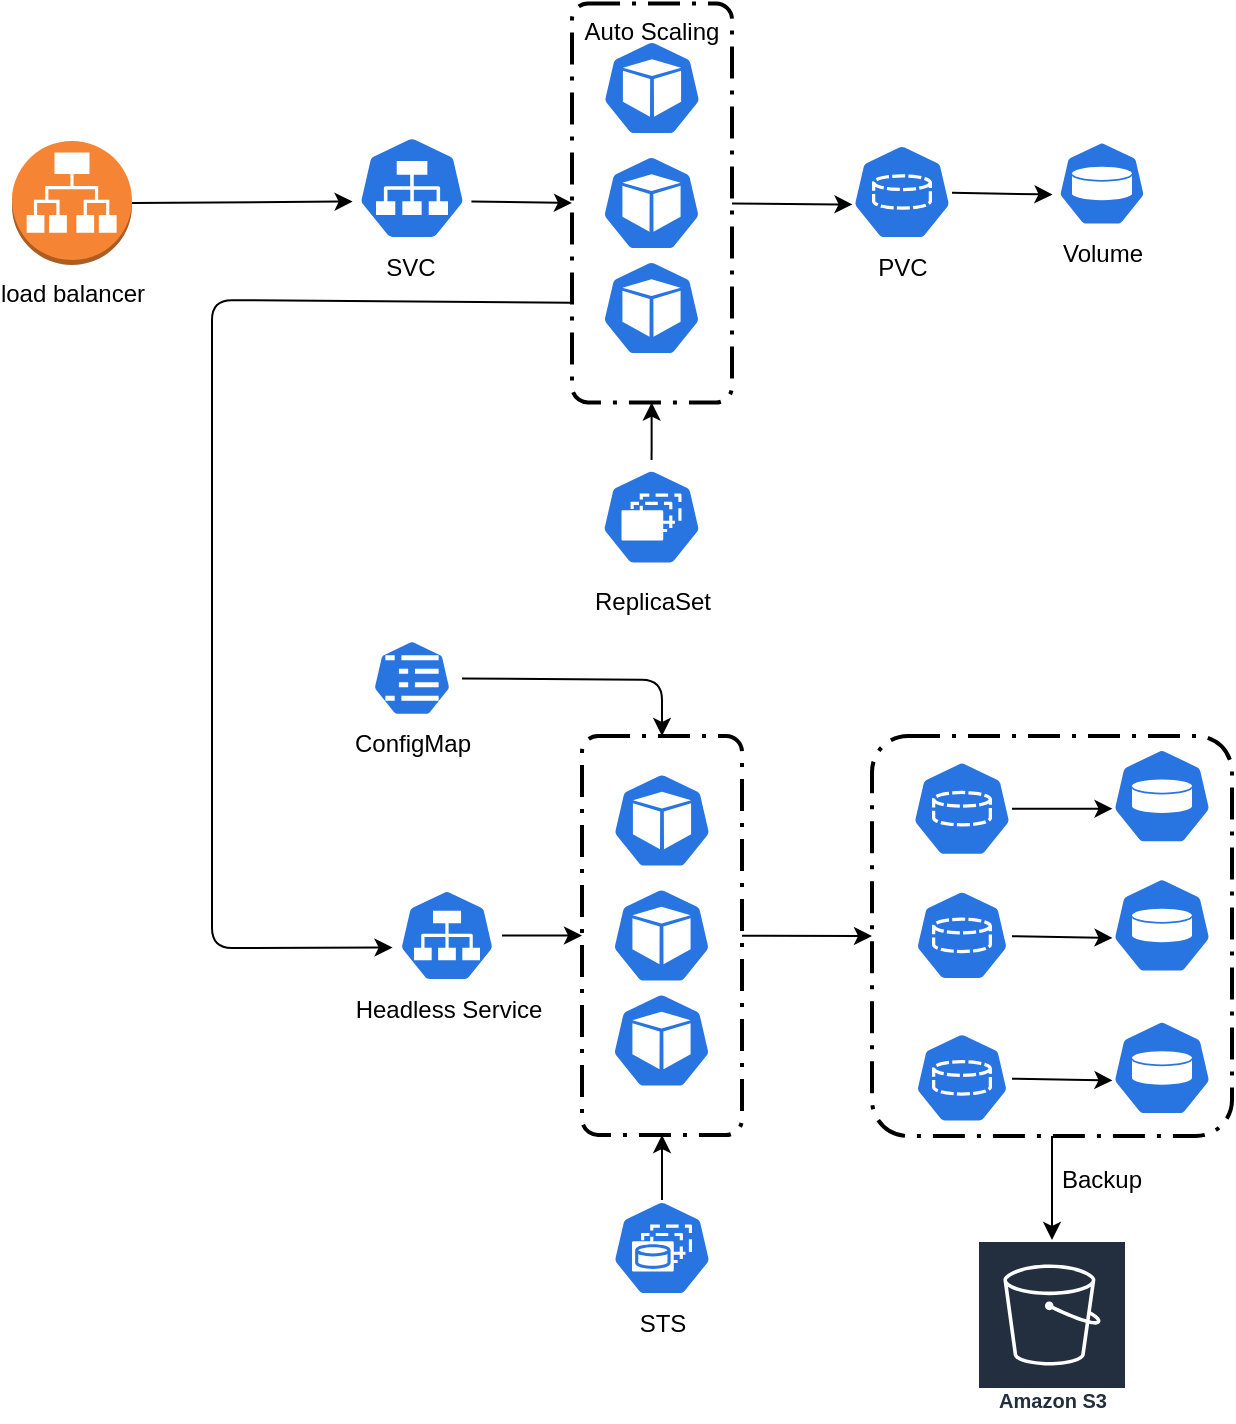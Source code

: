 <mxfile>
    <diagram id="umREInYK3An49rOwoSGc" name="Page-1">
        <mxGraphModel dx="623" dy="441" grid="1" gridSize="10" guides="1" tooltips="1" connect="1" arrows="1" fold="1" page="1" pageScale="1" pageWidth="850" pageHeight="1100" math="0" shadow="0">
            <root>
                <mxCell id="0"/>
                <mxCell id="1" parent="0"/>
                <mxCell id="13" style="edgeStyle=none;html=1;" parent="1" source="6" target="8" edge="1">
                    <mxGeometry relative="1" as="geometry"/>
                </mxCell>
                <mxCell id="6" value="ReplicaSet" style="sketch=0;html=1;dashed=0;whitespace=wrap;fillColor=#2875E2;strokeColor=#ffffff;points=[[0.005,0.63,0],[0.1,0.2,0],[0.9,0.2,0],[0.5,0,0],[0.995,0.63,0],[0.72,0.99,0],[0.5,1,0],[0.28,0.99,0]];verticalLabelPosition=bottom;align=center;verticalAlign=top;shape=mxgraph.kubernetes.icon;prIcon=rs" parent="1" vertex="1">
                    <mxGeometry x="394.75" y="370" width="50" height="57" as="geometry"/>
                </mxCell>
                <mxCell id="36" style="edgeStyle=none;html=1;exitX=0;exitY=0.75;exitDx=0;exitDy=0;entryX=0.005;entryY=0.63;entryDx=0;entryDy=0;entryPerimeter=0;" parent="1" source="8" target="33" edge="1">
                    <mxGeometry relative="1" as="geometry">
                        <Array as="points">
                            <mxPoint x="200" y="290"/>
                            <mxPoint x="200" y="614"/>
                        </Array>
                    </mxGeometry>
                </mxCell>
                <mxCell id="59" style="edgeStyle=none;html=1;entryX=0.005;entryY=0.63;entryDx=0;entryDy=0;entryPerimeter=0;" edge="1" parent="1" source="8" target="22">
                    <mxGeometry relative="1" as="geometry"/>
                </mxCell>
                <mxCell id="8" value="Auto Scaling" style="rounded=1;arcSize=10;dashed=1;fillColor=none;gradientColor=none;dashPattern=8 3 1 3;strokeWidth=2;verticalAlign=top;" parent="1" vertex="1">
                    <mxGeometry x="380" y="141.75" width="80" height="199.5" as="geometry"/>
                </mxCell>
                <mxCell id="9" value="" style="sketch=0;html=1;dashed=0;whitespace=wrap;fillColor=#2875E2;strokeColor=#ffffff;points=[[0.005,0.63,0],[0.1,0.2,0],[0.9,0.2,0],[0.5,0,0],[0.995,0.63,0],[0.72,0.99,0],[0.5,1,0],[0.28,0.99,0]];verticalLabelPosition=bottom;align=center;verticalAlign=top;shape=mxgraph.kubernetes.icon;prIcon=pod" parent="1" vertex="1">
                    <mxGeometry x="395" y="160" width="50" height="48" as="geometry"/>
                </mxCell>
                <mxCell id="11" value="" style="sketch=0;html=1;dashed=0;whitespace=wrap;fillColor=#2875E2;strokeColor=#ffffff;points=[[0.005,0.63,0],[0.1,0.2,0],[0.9,0.2,0],[0.5,0,0],[0.995,0.63,0],[0.72,0.99,0],[0.5,1,0],[0.28,0.99,0]];verticalLabelPosition=bottom;align=center;verticalAlign=top;shape=mxgraph.kubernetes.icon;prIcon=pod" parent="1" vertex="1">
                    <mxGeometry x="394.75" y="270" width="50" height="48" as="geometry"/>
                </mxCell>
                <mxCell id="12" value="" style="sketch=0;html=1;dashed=0;whitespace=wrap;fillColor=#2875E2;strokeColor=#ffffff;points=[[0.005,0.63,0],[0.1,0.2,0],[0.9,0.2,0],[0.5,0,0],[0.995,0.63,0],[0.72,0.99,0],[0.5,1,0],[0.28,0.99,0]];verticalLabelPosition=bottom;align=center;verticalAlign=top;shape=mxgraph.kubernetes.icon;prIcon=pod" parent="1" vertex="1">
                    <mxGeometry x="394.75" y="217.5" width="50" height="48" as="geometry"/>
                </mxCell>
                <mxCell id="15" style="edgeStyle=none;html=1;exitX=0.995;exitY=0.63;exitDx=0;exitDy=0;exitPerimeter=0;entryX=0;entryY=0.5;entryDx=0;entryDy=0;" parent="1" source="14" target="8" edge="1">
                    <mxGeometry relative="1" as="geometry"/>
                </mxCell>
                <mxCell id="14" value="SVC&lt;span style=&quot;white-space: pre;&quot;&gt;&#9;&lt;/span&gt;" style="sketch=0;html=1;dashed=0;whitespace=wrap;fillColor=#2875E2;strokeColor=#ffffff;points=[[0.005,0.63,0],[0.1,0.2,0],[0.9,0.2,0],[0.5,0,0],[0.995,0.63,0],[0.72,0.99,0],[0.5,1,0],[0.28,0.99,0]];verticalLabelPosition=bottom;align=center;verticalAlign=top;shape=mxgraph.kubernetes.icon;prIcon=svc" parent="1" vertex="1">
                    <mxGeometry x="270" y="208" width="60" height="52" as="geometry"/>
                </mxCell>
                <mxCell id="18" style="edgeStyle=none;html=1;exitX=1;exitY=0.5;exitDx=0;exitDy=0;exitPerimeter=0;entryX=0.005;entryY=0.63;entryDx=0;entryDy=0;entryPerimeter=0;" parent="1" source="17" target="14" edge="1">
                    <mxGeometry relative="1" as="geometry"/>
                </mxCell>
                <mxCell id="17" value="load balancer" style="outlineConnect=0;dashed=0;verticalLabelPosition=bottom;verticalAlign=top;align=center;html=1;shape=mxgraph.aws3.application_load_balancer;fillColor=#F58534;gradientColor=none;" parent="1" vertex="1">
                    <mxGeometry x="100" y="210.5" width="60" height="62" as="geometry"/>
                </mxCell>
                <mxCell id="20" value="Volume" style="sketch=0;html=1;dashed=0;whitespace=wrap;fillColor=#2875E2;strokeColor=#ffffff;points=[[0.005,0.63,0],[0.1,0.2,0],[0.9,0.2,0],[0.5,0,0],[0.995,0.63,0],[0.72,0.99,0],[0.5,1,0],[0.28,0.99,0]];verticalLabelPosition=bottom;align=center;verticalAlign=top;shape=mxgraph.kubernetes.icon;prIcon=vol" parent="1" vertex="1">
                    <mxGeometry x="620" y="210.5" width="50" height="42.5" as="geometry"/>
                </mxCell>
                <mxCell id="61" style="edgeStyle=none;html=1;entryX=0.005;entryY=0.63;entryDx=0;entryDy=0;entryPerimeter=0;" edge="1" parent="1" source="22" target="20">
                    <mxGeometry relative="1" as="geometry"/>
                </mxCell>
                <mxCell id="22" value="PVC" style="sketch=0;html=1;dashed=0;whitespace=wrap;fillColor=#2875E2;strokeColor=#ffffff;points=[[0.005,0.63,0],[0.1,0.2,0],[0.9,0.2,0],[0.5,0,0],[0.995,0.63,0],[0.72,0.99,0],[0.5,1,0],[0.28,0.99,0]];verticalLabelPosition=bottom;align=center;verticalAlign=top;shape=mxgraph.kubernetes.icon;prIcon=pvc" parent="1" vertex="1">
                    <mxGeometry x="520" y="212" width="50" height="48" as="geometry"/>
                </mxCell>
                <mxCell id="29" style="edgeStyle=none;html=1;entryX=0.5;entryY=1;entryDx=0;entryDy=0;" parent="1" source="24" target="25" edge="1">
                    <mxGeometry relative="1" as="geometry"/>
                </mxCell>
                <mxCell id="24" value="STS" style="sketch=0;html=1;dashed=0;whitespace=wrap;fillColor=#2875E2;strokeColor=#ffffff;points=[[0.005,0.63,0],[0.1,0.2,0],[0.9,0.2,0],[0.5,0,0],[0.995,0.63,0],[0.72,0.99,0],[0.5,1,0],[0.28,0.99,0]];verticalLabelPosition=bottom;align=center;verticalAlign=top;shape=mxgraph.kubernetes.icon;prIcon=sts" parent="1" vertex="1">
                    <mxGeometry x="400" y="740" width="50" height="48" as="geometry"/>
                </mxCell>
                <mxCell id="71" style="edgeStyle=none;html=1;entryX=0;entryY=0.5;entryDx=0;entryDy=0;" edge="1" parent="1" source="25" target="63">
                    <mxGeometry relative="1" as="geometry"/>
                </mxCell>
                <mxCell id="25" value="" style="rounded=1;arcSize=10;dashed=1;fillColor=none;gradientColor=none;dashPattern=8 3 1 3;strokeWidth=2;verticalAlign=top;" parent="1" vertex="1">
                    <mxGeometry x="385" y="508" width="80" height="199.5" as="geometry"/>
                </mxCell>
                <mxCell id="26" value="" style="sketch=0;html=1;dashed=0;whitespace=wrap;fillColor=#2875E2;strokeColor=#ffffff;points=[[0.005,0.63,0],[0.1,0.2,0],[0.9,0.2,0],[0.5,0,0],[0.995,0.63,0],[0.72,0.99,0],[0.5,1,0],[0.28,0.99,0]];verticalLabelPosition=bottom;align=center;verticalAlign=top;shape=mxgraph.kubernetes.icon;prIcon=pod" parent="1" vertex="1">
                    <mxGeometry x="400" y="526.25" width="50" height="48" as="geometry"/>
                </mxCell>
                <mxCell id="27" value="" style="sketch=0;html=1;dashed=0;whitespace=wrap;fillColor=#2875E2;strokeColor=#ffffff;points=[[0.005,0.63,0],[0.1,0.2,0],[0.9,0.2,0],[0.5,0,0],[0.995,0.63,0],[0.72,0.99,0],[0.5,1,0],[0.28,0.99,0]];verticalLabelPosition=bottom;align=center;verticalAlign=top;shape=mxgraph.kubernetes.icon;prIcon=pod" parent="1" vertex="1">
                    <mxGeometry x="399.75" y="636.25" width="50" height="48" as="geometry"/>
                </mxCell>
                <mxCell id="28" value="" style="sketch=0;html=1;dashed=0;whitespace=wrap;fillColor=#2875E2;strokeColor=#ffffff;points=[[0.005,0.63,0],[0.1,0.2,0],[0.9,0.2,0],[0.5,0,0],[0.995,0.63,0],[0.72,0.99,0],[0.5,1,0],[0.28,0.99,0]];verticalLabelPosition=bottom;align=center;verticalAlign=top;shape=mxgraph.kubernetes.icon;prIcon=pod" parent="1" vertex="1">
                    <mxGeometry x="399.75" y="583.75" width="50" height="48" as="geometry"/>
                </mxCell>
                <mxCell id="41" style="edgeStyle=none;html=1;entryX=0.5;entryY=0;entryDx=0;entryDy=0;" parent="1" source="30" target="25" edge="1">
                    <mxGeometry relative="1" as="geometry">
                        <Array as="points">
                            <mxPoint x="425" y="480"/>
                        </Array>
                    </mxGeometry>
                </mxCell>
                <mxCell id="30" value="ConfigMap" style="sketch=0;html=1;dashed=0;whitespace=wrap;fillColor=#2875E2;strokeColor=#ffffff;points=[[0.005,0.63,0],[0.1,0.2,0],[0.9,0.2,0],[0.5,0,0],[0.995,0.63,0],[0.72,0.99,0],[0.5,1,0],[0.28,0.99,0]];verticalLabelPosition=bottom;align=center;verticalAlign=top;shape=mxgraph.kubernetes.icon;prIcon=cm" parent="1" vertex="1">
                    <mxGeometry x="275" y="460" width="50" height="38" as="geometry"/>
                </mxCell>
                <mxCell id="35" style="edgeStyle=none;html=1;entryX=0;entryY=0.5;entryDx=0;entryDy=0;" parent="1" source="33" target="25" edge="1">
                    <mxGeometry relative="1" as="geometry"/>
                </mxCell>
                <mxCell id="33" value="Headless Service" style="sketch=0;html=1;dashed=0;whitespace=wrap;fillColor=#2875E2;strokeColor=#ffffff;points=[[0.005,0.63,0],[0.1,0.2,0],[0.9,0.2,0],[0.5,0,0],[0.995,0.63,0],[0.72,0.99,0],[0.5,1,0],[0.28,0.99,0]];verticalLabelPosition=bottom;align=center;verticalAlign=top;shape=mxgraph.kubernetes.icon;prIcon=svc" parent="1" vertex="1">
                    <mxGeometry x="290" y="584.63" width="55" height="46.25" as="geometry"/>
                </mxCell>
                <mxCell id="49" value="" style="sketch=0;html=1;dashed=0;whitespace=wrap;fillColor=#2875E2;strokeColor=#ffffff;points=[[0.005,0.63,0],[0.1,0.2,0],[0.9,0.2,0],[0.5,0,0],[0.995,0.63,0],[0.72,0.99,0],[0.5,1,0],[0.28,0.99,0]];verticalLabelPosition=bottom;align=center;verticalAlign=top;shape=mxgraph.kubernetes.icon;prIcon=vol" parent="1" vertex="1">
                    <mxGeometry x="650" y="514.09" width="50" height="48" as="geometry"/>
                </mxCell>
                <mxCell id="66" style="edgeStyle=none;html=1;entryX=0.005;entryY=0.63;entryDx=0;entryDy=0;entryPerimeter=0;" edge="1" parent="1" source="50" target="64">
                    <mxGeometry relative="1" as="geometry"/>
                </mxCell>
                <mxCell id="50" value="" style="sketch=0;html=1;dashed=0;whitespace=wrap;fillColor=#2875E2;strokeColor=#ffffff;points=[[0.005,0.63,0],[0.1,0.2,0],[0.9,0.2,0],[0.5,0,0],[0.995,0.63,0],[0.72,0.99,0],[0.5,1,0],[0.28,0.99,0]];verticalLabelPosition=bottom;align=center;verticalAlign=top;shape=mxgraph.kubernetes.icon;prIcon=pvc" parent="1" vertex="1">
                    <mxGeometry x="550" y="584.97" width="50" height="45.37" as="geometry"/>
                </mxCell>
                <mxCell id="65" style="edgeStyle=none;html=1;entryX=0.005;entryY=0.63;entryDx=0;entryDy=0;entryPerimeter=0;" edge="1" parent="1" source="53" target="49">
                    <mxGeometry relative="1" as="geometry"/>
                </mxCell>
                <mxCell id="53" value="" style="sketch=0;html=1;dashed=0;whitespace=wrap;fillColor=#2875E2;strokeColor=#ffffff;points=[[0.005,0.63,0],[0.1,0.2,0],[0.9,0.2,0],[0.5,0,0],[0.995,0.63,0],[0.72,0.99,0],[0.5,1,0],[0.28,0.99,0]];verticalLabelPosition=bottom;align=center;verticalAlign=top;shape=mxgraph.kubernetes.icon;prIcon=pvc" parent="1" vertex="1">
                    <mxGeometry x="550" y="520.34" width="50" height="48" as="geometry"/>
                </mxCell>
                <mxCell id="77" style="edgeStyle=none;html=1;" edge="1" parent="1" source="63" target="73">
                    <mxGeometry relative="1" as="geometry"/>
                </mxCell>
                <mxCell id="63" value="" style="rounded=1;arcSize=10;dashed=1;fillColor=none;gradientColor=none;dashPattern=8 3 1 3;strokeWidth=2;verticalAlign=top;" vertex="1" parent="1">
                    <mxGeometry x="530" y="508" width="180" height="200" as="geometry"/>
                </mxCell>
                <mxCell id="64" value="" style="sketch=0;html=1;dashed=0;whitespace=wrap;fillColor=#2875E2;strokeColor=#ffffff;points=[[0.005,0.63,0],[0.1,0.2,0],[0.9,0.2,0],[0.5,0,0],[0.995,0.63,0],[0.72,0.99,0],[0.5,1,0],[0.28,0.99,0]];verticalLabelPosition=bottom;align=center;verticalAlign=top;shape=mxgraph.kubernetes.icon;prIcon=vol" vertex="1" parent="1">
                    <mxGeometry x="650" y="578.72" width="50" height="48" as="geometry"/>
                </mxCell>
                <mxCell id="68" style="edgeStyle=none;html=1;entryX=0.005;entryY=0.63;entryDx=0;entryDy=0;entryPerimeter=0;" edge="1" parent="1" source="69" target="70">
                    <mxGeometry relative="1" as="geometry"/>
                </mxCell>
                <mxCell id="69" value="" style="sketch=0;html=1;dashed=0;whitespace=wrap;fillColor=#2875E2;strokeColor=#ffffff;points=[[0.005,0.63,0],[0.1,0.2,0],[0.9,0.2,0],[0.5,0,0],[0.995,0.63,0],[0.72,0.99,0],[0.5,1,0],[0.28,0.99,0]];verticalLabelPosition=bottom;align=center;verticalAlign=top;shape=mxgraph.kubernetes.icon;prIcon=pvc" vertex="1" parent="1">
                    <mxGeometry x="550" y="656.22" width="50" height="45.37" as="geometry"/>
                </mxCell>
                <mxCell id="70" value="" style="sketch=0;html=1;dashed=0;whitespace=wrap;fillColor=#2875E2;strokeColor=#ffffff;points=[[0.005,0.63,0],[0.1,0.2,0],[0.9,0.2,0],[0.5,0,0],[0.995,0.63,0],[0.72,0.99,0],[0.5,1,0],[0.28,0.99,0]];verticalLabelPosition=bottom;align=center;verticalAlign=top;shape=mxgraph.kubernetes.icon;prIcon=vol" vertex="1" parent="1">
                    <mxGeometry x="650" y="649.97" width="50" height="48" as="geometry"/>
                </mxCell>
                <mxCell id="73" value="Amazon S3" style="sketch=0;outlineConnect=0;fontColor=#232F3E;gradientColor=none;strokeColor=#ffffff;fillColor=#232F3E;dashed=0;verticalLabelPosition=middle;verticalAlign=bottom;align=center;html=1;whiteSpace=wrap;fontSize=10;fontStyle=1;spacing=3;shape=mxgraph.aws4.productIcon;prIcon=mxgraph.aws4.s3;" vertex="1" parent="1">
                    <mxGeometry x="582.5" y="760" width="75" height="90" as="geometry"/>
                </mxCell>
                <mxCell id="75" value="Backup" style="text;html=1;strokeColor=none;fillColor=none;align=center;verticalAlign=middle;whiteSpace=wrap;rounded=0;" vertex="1" parent="1">
                    <mxGeometry x="620" y="720" width="50" height="20" as="geometry"/>
                </mxCell>
            </root>
        </mxGraphModel>
    </diagram>
</mxfile>